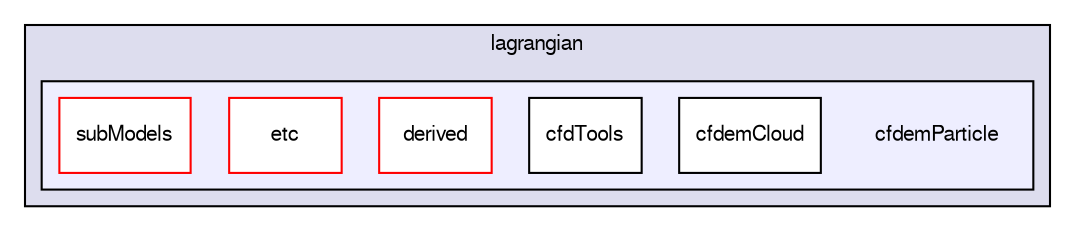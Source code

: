 digraph "/home/cgoniva/CFDEM/CFDEM-x.x-2.1.x/CFDEMcoupling-PUBLIC/src/lagrangian/cfdemParticle" {
  compound=true
  node [ fontsize="10", fontname="FreeSans"];
  edge [ labelfontsize="10", labelfontname="FreeSans"];
  subgraph clusterdir_a72df5f8066dd8c81b3e2887683d0518 {
    graph [ bgcolor="#ddddee", pencolor="black", label="lagrangian" fontname="FreeSans", fontsize="10", URL="dir_a72df5f8066dd8c81b3e2887683d0518.html"]
  subgraph clusterdir_f5ebe8e05b100ab91e8716760c049809 {
    graph [ bgcolor="#eeeeff", pencolor="black", label="" URL="dir_f5ebe8e05b100ab91e8716760c049809.html"];
    dir_f5ebe8e05b100ab91e8716760c049809 [shape=plaintext label="cfdemParticle"];
    dir_94a5a165caa740e3f30b6a48edb2cc99 [shape=box label="cfdemCloud" color="black" fillcolor="white" style="filled" URL="dir_94a5a165caa740e3f30b6a48edb2cc99.html"];
    dir_ce5f915cc60efe4e4e1ae344a805ae25 [shape=box label="cfdTools" color="black" fillcolor="white" style="filled" URL="dir_ce5f915cc60efe4e4e1ae344a805ae25.html"];
    dir_e13170dfceaee3f255c5184dc4938bf0 [shape=box label="derived" color="red" fillcolor="white" style="filled" URL="dir_e13170dfceaee3f255c5184dc4938bf0.html"];
    dir_19d200cfbb7b2903e9546321dcedcdb6 [shape=box label="etc" color="red" fillcolor="white" style="filled" URL="dir_19d200cfbb7b2903e9546321dcedcdb6.html"];
    dir_b4405a94eb03d3869e7a57a48055cc50 [shape=box label="subModels" color="red" fillcolor="white" style="filled" URL="dir_b4405a94eb03d3869e7a57a48055cc50.html"];
  }
  }
}
